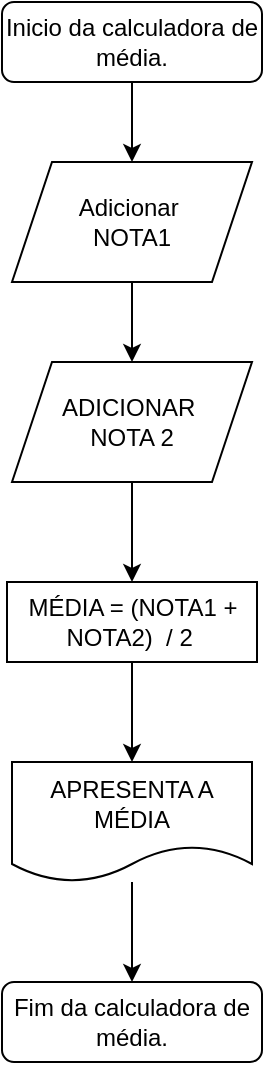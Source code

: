 <mxfile version="26.1.0">
  <diagram id="C5RBs43oDa-KdzZeNtuy" name="Page-1">
    <mxGraphModel dx="458" dy="1334" grid="1" gridSize="10" guides="1" tooltips="1" connect="1" arrows="1" fold="1" page="1" pageScale="1" pageWidth="827" pageHeight="1169" math="0" shadow="0">
      <root>
        <mxCell id="WIyWlLk6GJQsqaUBKTNV-0" />
        <mxCell id="WIyWlLk6GJQsqaUBKTNV-1" parent="WIyWlLk6GJQsqaUBKTNV-0" />
        <mxCell id="iwkEtsIxkZ4yYLu1CRrJ-8" value="" style="edgeStyle=orthogonalEdgeStyle;rounded=0;orthogonalLoop=1;jettySize=auto;html=1;" edge="1" parent="WIyWlLk6GJQsqaUBKTNV-1" source="iwkEtsIxkZ4yYLu1CRrJ-2" target="iwkEtsIxkZ4yYLu1CRrJ-7">
          <mxGeometry relative="1" as="geometry" />
        </mxCell>
        <mxCell id="iwkEtsIxkZ4yYLu1CRrJ-2" value="Inicio da calculadora de média." style="rounded=1;whiteSpace=wrap;html=1;" vertex="1" parent="WIyWlLk6GJQsqaUBKTNV-1">
          <mxGeometry x="215" y="40" width="130" height="40" as="geometry" />
        </mxCell>
        <mxCell id="iwkEtsIxkZ4yYLu1CRrJ-5" value="Fim&amp;nbsp;&lt;span style=&quot;background-color: transparent; color: light-dark(rgb(0, 0, 0), rgb(255, 255, 255));&quot;&gt;da calculadora de média.&lt;/span&gt;" style="rounded=1;whiteSpace=wrap;html=1;" vertex="1" parent="WIyWlLk6GJQsqaUBKTNV-1">
          <mxGeometry x="215" y="530" width="130" height="40" as="geometry" />
        </mxCell>
        <mxCell id="iwkEtsIxkZ4yYLu1CRrJ-14" value="" style="edgeStyle=orthogonalEdgeStyle;rounded=0;orthogonalLoop=1;jettySize=auto;html=1;entryX=0.5;entryY=0;entryDx=0;entryDy=0;" edge="1" parent="WIyWlLk6GJQsqaUBKTNV-1" source="iwkEtsIxkZ4yYLu1CRrJ-6" target="iwkEtsIxkZ4yYLu1CRrJ-10">
          <mxGeometry relative="1" as="geometry">
            <mxPoint x="450" y="490" as="targetPoint" />
          </mxGeometry>
        </mxCell>
        <mxCell id="iwkEtsIxkZ4yYLu1CRrJ-6" value="ADICIONAR&amp;nbsp;&lt;div&gt;NOTA 2&lt;/div&gt;" style="shape=parallelogram;perimeter=parallelogramPerimeter;whiteSpace=wrap;html=1;fixedSize=1;" vertex="1" parent="WIyWlLk6GJQsqaUBKTNV-1">
          <mxGeometry x="220" y="220" width="120" height="60" as="geometry" />
        </mxCell>
        <mxCell id="iwkEtsIxkZ4yYLu1CRrJ-9" value="" style="edgeStyle=orthogonalEdgeStyle;rounded=0;orthogonalLoop=1;jettySize=auto;html=1;" edge="1" parent="WIyWlLk6GJQsqaUBKTNV-1" source="iwkEtsIxkZ4yYLu1CRrJ-7" target="iwkEtsIxkZ4yYLu1CRrJ-6">
          <mxGeometry relative="1" as="geometry" />
        </mxCell>
        <mxCell id="iwkEtsIxkZ4yYLu1CRrJ-7" value="Adicionar&amp;nbsp;&lt;div&gt;NOTA1&lt;/div&gt;" style="shape=parallelogram;perimeter=parallelogramPerimeter;whiteSpace=wrap;html=1;fixedSize=1;" vertex="1" parent="WIyWlLk6GJQsqaUBKTNV-1">
          <mxGeometry x="220" y="120" width="120" height="60" as="geometry" />
        </mxCell>
        <mxCell id="iwkEtsIxkZ4yYLu1CRrJ-15" value="" style="edgeStyle=orthogonalEdgeStyle;rounded=0;orthogonalLoop=1;jettySize=auto;html=1;" edge="1" parent="WIyWlLk6GJQsqaUBKTNV-1" source="iwkEtsIxkZ4yYLu1CRrJ-10" target="iwkEtsIxkZ4yYLu1CRrJ-11">
          <mxGeometry relative="1" as="geometry" />
        </mxCell>
        <mxCell id="iwkEtsIxkZ4yYLu1CRrJ-10" value="MÉDIA = (NOTA1 + NOTA2)&amp;nbsp; / 2&amp;nbsp;" style="rounded=0;whiteSpace=wrap;html=1;" vertex="1" parent="WIyWlLk6GJQsqaUBKTNV-1">
          <mxGeometry x="217.5" y="330" width="125" height="40" as="geometry" />
        </mxCell>
        <mxCell id="iwkEtsIxkZ4yYLu1CRrJ-13" value="" style="edgeStyle=orthogonalEdgeStyle;rounded=0;orthogonalLoop=1;jettySize=auto;html=1;" edge="1" parent="WIyWlLk6GJQsqaUBKTNV-1" source="iwkEtsIxkZ4yYLu1CRrJ-11" target="iwkEtsIxkZ4yYLu1CRrJ-5">
          <mxGeometry relative="1" as="geometry" />
        </mxCell>
        <mxCell id="iwkEtsIxkZ4yYLu1CRrJ-11" value="APRESENTA A MÉDIA" style="shape=document;whiteSpace=wrap;html=1;boundedLbl=1;" vertex="1" parent="WIyWlLk6GJQsqaUBKTNV-1">
          <mxGeometry x="220" y="420" width="120" height="60" as="geometry" />
        </mxCell>
      </root>
    </mxGraphModel>
  </diagram>
</mxfile>
